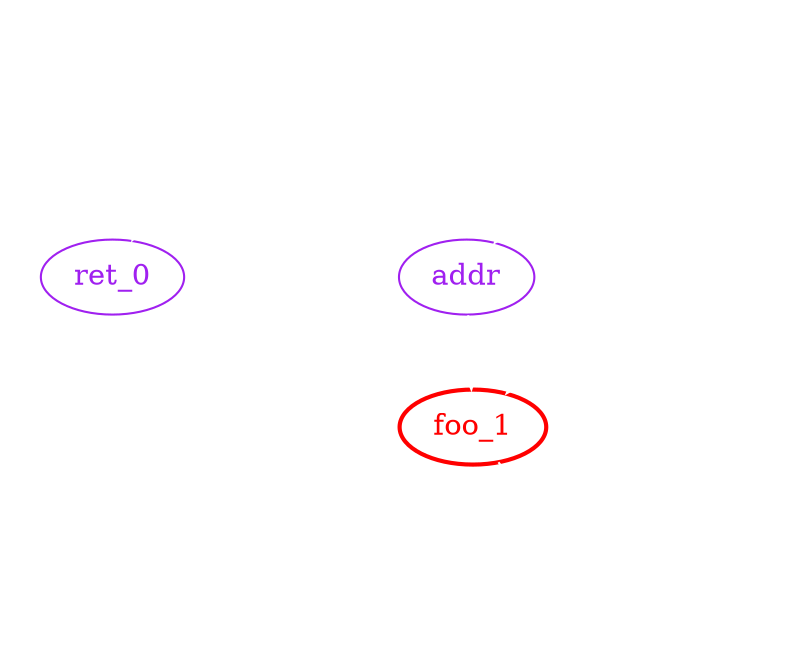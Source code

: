 digraph {
    bgcolor="transparent";
    color="white";
    fontcolor="white";
    node                [color="white", fontcolor="white"];
    edge                [color="white", fontcolor="white"];

    subgraph cluster_0 {
        ret_0 [color=purple, fontcolor=purple];
		label = "!!main";
        "!!block_0" -> zero;
        "!!block_0" -> ret_0;
	}
    
    subgraph cluster_1 {
        addr [color=purple, fontcolor=purple];
        foo_1 [color=red, fontcolor=red, style=bold];
        
        "!!block_0_2" [label="!!block_0"];
        
		label = "fun_narf_19";
        
        addr -> foo_1;
        foo_1 -> vloc__4;
        foo_0 -> vloc__4;
        
        "!!block_0_2" -> foo_1;
        "!!block_0_2" -> foo_0;
        "!!block_0_2" -> vloc__4;
        "!!block_0_2" -> addr;
	}
}
